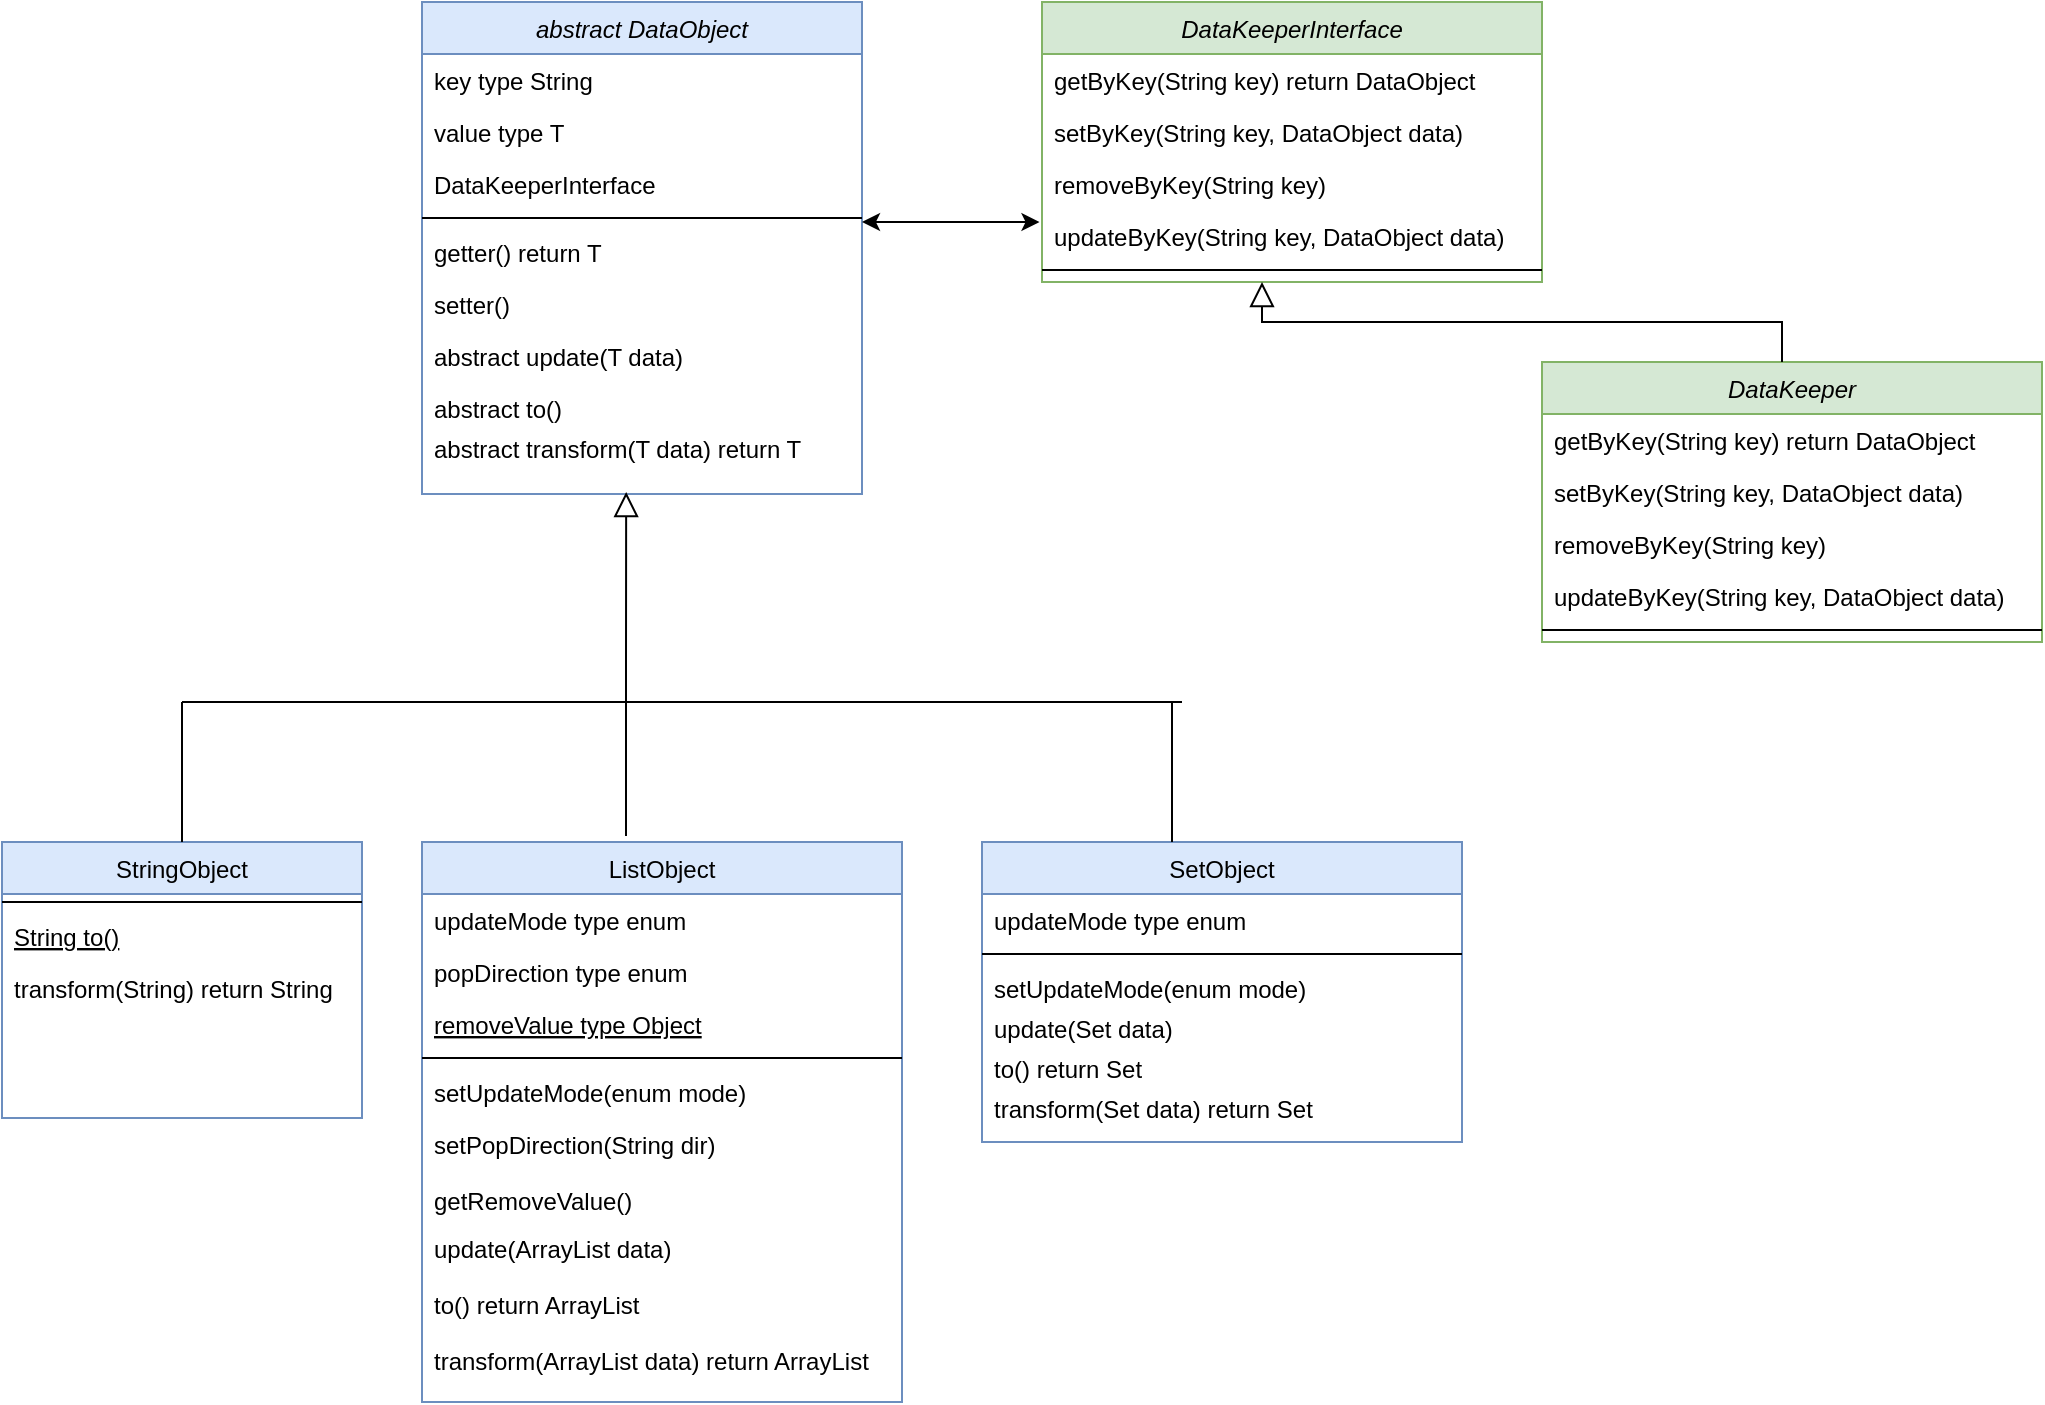 <mxfile version="13.1.1" type="device"><diagram id="C5RBs43oDa-KdzZeNtuy" name="Page-1"><mxGraphModel dx="868" dy="482" grid="1" gridSize="10" guides="1" tooltips="1" connect="1" arrows="1" fold="1" page="1" pageScale="1" pageWidth="827" pageHeight="1169" math="0" shadow="0"><root><mxCell id="WIyWlLk6GJQsqaUBKTNV-0"/><mxCell id="WIyWlLk6GJQsqaUBKTNV-1" parent="WIyWlLk6GJQsqaUBKTNV-0"/><mxCell id="zkfFHV4jXpPFQw0GAbJ--0" value="abstract DataObject" style="swimlane;fontStyle=2;align=center;verticalAlign=top;childLayout=stackLayout;horizontal=1;startSize=26;horizontalStack=0;resizeParent=1;resizeLast=0;collapsible=1;marginBottom=0;rounded=0;shadow=0;strokeWidth=1;fillColor=#dae8fc;strokeColor=#6c8ebf;" parent="WIyWlLk6GJQsqaUBKTNV-1" vertex="1"><mxGeometry x="220" y="10" width="220" height="246" as="geometry"><mxRectangle x="230" y="140" width="160" height="26" as="alternateBounds"/></mxGeometry></mxCell><mxCell id="zkfFHV4jXpPFQw0GAbJ--1" value="key type String" style="text;align=left;verticalAlign=top;spacingLeft=4;spacingRight=4;overflow=hidden;rotatable=0;points=[[0,0.5],[1,0.5]];portConstraint=eastwest;" parent="zkfFHV4jXpPFQw0GAbJ--0" vertex="1"><mxGeometry y="26" width="220" height="26" as="geometry"/></mxCell><mxCell id="zkfFHV4jXpPFQw0GAbJ--2" value="value type T" style="text;align=left;verticalAlign=top;spacingLeft=4;spacingRight=4;overflow=hidden;rotatable=0;points=[[0,0.5],[1,0.5]];portConstraint=eastwest;rounded=0;shadow=0;html=0;" parent="zkfFHV4jXpPFQw0GAbJ--0" vertex="1"><mxGeometry y="52" width="220" height="26" as="geometry"/></mxCell><mxCell id="zkfFHV4jXpPFQw0GAbJ--3" value="DataKeeperInterface" style="text;align=left;verticalAlign=top;spacingLeft=4;spacingRight=4;overflow=hidden;rotatable=0;points=[[0,0.5],[1,0.5]];portConstraint=eastwest;rounded=0;shadow=0;html=0;" parent="zkfFHV4jXpPFQw0GAbJ--0" vertex="1"><mxGeometry y="78" width="220" height="26" as="geometry"/></mxCell><mxCell id="zkfFHV4jXpPFQw0GAbJ--4" value="" style="line;html=1;strokeWidth=1;align=left;verticalAlign=middle;spacingTop=-1;spacingLeft=3;spacingRight=3;rotatable=0;labelPosition=right;points=[];portConstraint=eastwest;" parent="zkfFHV4jXpPFQw0GAbJ--0" vertex="1"><mxGeometry y="104" width="220" height="8" as="geometry"/></mxCell><mxCell id="zkfFHV4jXpPFQw0GAbJ--5" value="getter() return T" style="text;align=left;verticalAlign=top;spacingLeft=4;spacingRight=4;overflow=hidden;rotatable=0;points=[[0,0.5],[1,0.5]];portConstraint=eastwest;" parent="zkfFHV4jXpPFQw0GAbJ--0" vertex="1"><mxGeometry y="112" width="220" height="26" as="geometry"/></mxCell><mxCell id="mHUQNad-8mfc0bdLg3O_-1" value="setter()" style="text;align=left;verticalAlign=top;spacingLeft=4;spacingRight=4;overflow=hidden;rotatable=0;points=[[0,0.5],[1,0.5]];portConstraint=eastwest;" vertex="1" parent="zkfFHV4jXpPFQw0GAbJ--0"><mxGeometry y="138" width="220" height="26" as="geometry"/></mxCell><mxCell id="mHUQNad-8mfc0bdLg3O_-0" value="abstract update(T data)&#10;" style="text;align=left;verticalAlign=top;spacingLeft=4;spacingRight=4;overflow=hidden;rotatable=0;points=[[0,0.5],[1,0.5]];portConstraint=eastwest;" vertex="1" parent="zkfFHV4jXpPFQw0GAbJ--0"><mxGeometry y="164" width="220" height="82" as="geometry"/></mxCell><mxCell id="mHUQNad-8mfc0bdLg3O_-2" value="abstract to()" style="text;align=left;verticalAlign=top;spacingLeft=4;spacingRight=4;overflow=hidden;rotatable=0;points=[[0,0.5],[1,0.5]];portConstraint=eastwest;" vertex="1" parent="WIyWlLk6GJQsqaUBKTNV-1"><mxGeometry x="220" y="200" width="160" height="26" as="geometry"/></mxCell><mxCell id="mHUQNad-8mfc0bdLg3O_-3" value="abstract transform(T data) return T" style="text;align=left;verticalAlign=top;spacingLeft=4;spacingRight=4;overflow=hidden;rotatable=0;points=[[0,0.5],[1,0.5]];portConstraint=eastwest;" vertex="1" parent="WIyWlLk6GJQsqaUBKTNV-1"><mxGeometry x="220" y="220" width="220" height="26" as="geometry"/></mxCell><mxCell id="zkfFHV4jXpPFQw0GAbJ--6" value="StringObject" style="swimlane;fontStyle=0;align=center;verticalAlign=top;childLayout=stackLayout;horizontal=1;startSize=26;horizontalStack=0;resizeParent=1;resizeLast=0;collapsible=1;marginBottom=0;rounded=0;shadow=0;strokeWidth=1;fillColor=#dae8fc;strokeColor=#6c8ebf;swimlaneFillColor=#ffffff;" parent="WIyWlLk6GJQsqaUBKTNV-1" vertex="1"><mxGeometry x="10" y="430" width="180" height="138" as="geometry"><mxRectangle x="130" y="380" width="160" height="26" as="alternateBounds"/></mxGeometry></mxCell><mxCell id="zkfFHV4jXpPFQw0GAbJ--9" value="" style="line;html=1;strokeWidth=1;align=left;verticalAlign=middle;spacingTop=-1;spacingLeft=3;spacingRight=3;rotatable=0;labelPosition=right;points=[];portConstraint=eastwest;" parent="zkfFHV4jXpPFQw0GAbJ--6" vertex="1"><mxGeometry y="26" width="180" height="8" as="geometry"/></mxCell><mxCell id="zkfFHV4jXpPFQw0GAbJ--10" value="String to()" style="text;align=left;verticalAlign=top;spacingLeft=4;spacingRight=4;overflow=hidden;rotatable=0;points=[[0,0.5],[1,0.5]];portConstraint=eastwest;fontStyle=4" parent="zkfFHV4jXpPFQw0GAbJ--6" vertex="1"><mxGeometry y="34" width="180" height="26" as="geometry"/></mxCell><mxCell id="zkfFHV4jXpPFQw0GAbJ--11" value="transform(String) return String" style="text;align=left;verticalAlign=top;spacingLeft=4;spacingRight=4;overflow=hidden;rotatable=0;points=[[0,0.5],[1,0.5]];portConstraint=eastwest;" parent="zkfFHV4jXpPFQw0GAbJ--6" vertex="1"><mxGeometry y="60" width="180" height="26" as="geometry"/></mxCell><mxCell id="mHUQNad-8mfc0bdLg3O_-33" value="DataKeeperInterface" style="swimlane;fontStyle=2;align=center;verticalAlign=top;childLayout=stackLayout;horizontal=1;startSize=26;horizontalStack=0;resizeParent=1;resizeLast=0;collapsible=1;marginBottom=0;rounded=0;shadow=0;strokeWidth=1;fillColor=#d5e8d4;strokeColor=#82b366;" vertex="1" parent="WIyWlLk6GJQsqaUBKTNV-1"><mxGeometry x="530" y="10" width="250" height="140" as="geometry"><mxRectangle x="230" y="140" width="160" height="26" as="alternateBounds"/></mxGeometry></mxCell><mxCell id="mHUQNad-8mfc0bdLg3O_-34" value="getByKey(String key) return DataObject" style="text;align=left;verticalAlign=top;spacingLeft=4;spacingRight=4;overflow=hidden;rotatable=0;points=[[0,0.5],[1,0.5]];portConstraint=eastwest;" vertex="1" parent="mHUQNad-8mfc0bdLg3O_-33"><mxGeometry y="26" width="250" height="26" as="geometry"/></mxCell><mxCell id="mHUQNad-8mfc0bdLg3O_-35" value="setByKey(String key, DataObject data)" style="text;align=left;verticalAlign=top;spacingLeft=4;spacingRight=4;overflow=hidden;rotatable=0;points=[[0,0.5],[1,0.5]];portConstraint=eastwest;rounded=0;shadow=0;html=0;" vertex="1" parent="mHUQNad-8mfc0bdLg3O_-33"><mxGeometry y="52" width="250" height="26" as="geometry"/></mxCell><mxCell id="mHUQNad-8mfc0bdLg3O_-36" value="removeByKey(String key)" style="text;align=left;verticalAlign=top;spacingLeft=4;spacingRight=4;overflow=hidden;rotatable=0;points=[[0,0.5],[1,0.5]];portConstraint=eastwest;rounded=0;shadow=0;html=0;" vertex="1" parent="mHUQNad-8mfc0bdLg3O_-33"><mxGeometry y="78" width="250" height="26" as="geometry"/></mxCell><mxCell id="mHUQNad-8mfc0bdLg3O_-38" value="updateByKey(String key, DataObject data)" style="text;align=left;verticalAlign=top;spacingLeft=4;spacingRight=4;overflow=hidden;rotatable=0;points=[[0,0.5],[1,0.5]];portConstraint=eastwest;" vertex="1" parent="mHUQNad-8mfc0bdLg3O_-33"><mxGeometry y="104" width="250" height="26" as="geometry"/></mxCell><mxCell id="mHUQNad-8mfc0bdLg3O_-37" value="" style="line;html=1;strokeWidth=1;align=left;verticalAlign=middle;spacingTop=-1;spacingLeft=3;spacingRight=3;rotatable=0;labelPosition=right;points=[];portConstraint=eastwest;" vertex="1" parent="mHUQNad-8mfc0bdLg3O_-33"><mxGeometry y="130" width="250" height="8" as="geometry"/></mxCell><mxCell id="mHUQNad-8mfc0bdLg3O_-4" value="ListObject" style="swimlane;fontStyle=0;align=center;verticalAlign=top;childLayout=stackLayout;horizontal=1;startSize=26;horizontalStack=0;resizeParent=1;resizeLast=0;collapsible=1;marginBottom=0;rounded=0;shadow=0;strokeWidth=1;fillColor=#dae8fc;strokeColor=#6c8ebf;" vertex="1" parent="WIyWlLk6GJQsqaUBKTNV-1"><mxGeometry x="220" y="430" width="240" height="280" as="geometry"><mxRectangle x="130" y="380" width="160" height="26" as="alternateBounds"/></mxGeometry></mxCell><mxCell id="mHUQNad-8mfc0bdLg3O_-5" value="updateMode type enum" style="text;align=left;verticalAlign=top;spacingLeft=4;spacingRight=4;overflow=hidden;rotatable=0;points=[[0,0.5],[1,0.5]];portConstraint=eastwest;" vertex="1" parent="mHUQNad-8mfc0bdLg3O_-4"><mxGeometry y="26" width="240" height="26" as="geometry"/></mxCell><mxCell id="mHUQNad-8mfc0bdLg3O_-6" value="popDirection type enum" style="text;align=left;verticalAlign=top;spacingLeft=4;spacingRight=4;overflow=hidden;rotatable=0;points=[[0,0.5],[1,0.5]];portConstraint=eastwest;rounded=0;shadow=0;html=0;" vertex="1" parent="mHUQNad-8mfc0bdLg3O_-4"><mxGeometry y="52" width="240" height="26" as="geometry"/></mxCell><mxCell id="mHUQNad-8mfc0bdLg3O_-8" value="removeValue type Object" style="text;align=left;verticalAlign=top;spacingLeft=4;spacingRight=4;overflow=hidden;rotatable=0;points=[[0,0.5],[1,0.5]];portConstraint=eastwest;fontStyle=4" vertex="1" parent="mHUQNad-8mfc0bdLg3O_-4"><mxGeometry y="78" width="240" height="26" as="geometry"/></mxCell><mxCell id="mHUQNad-8mfc0bdLg3O_-7" value="" style="line;html=1;strokeWidth=1;align=left;verticalAlign=middle;spacingTop=-1;spacingLeft=3;spacingRight=3;rotatable=0;labelPosition=right;points=[];portConstraint=eastwest;" vertex="1" parent="mHUQNad-8mfc0bdLg3O_-4"><mxGeometry y="104" width="240" height="8" as="geometry"/></mxCell><mxCell id="mHUQNad-8mfc0bdLg3O_-9" value="setUpdateMode(enum mode)" style="text;align=left;verticalAlign=top;spacingLeft=4;spacingRight=4;overflow=hidden;rotatable=0;points=[[0,0.5],[1,0.5]];portConstraint=eastwest;" vertex="1" parent="mHUQNad-8mfc0bdLg3O_-4"><mxGeometry y="112" width="240" height="28" as="geometry"/></mxCell><mxCell id="mHUQNad-8mfc0bdLg3O_-11" value="setPopDirection(String dir)" style="text;align=left;verticalAlign=top;spacingLeft=4;spacingRight=4;overflow=hidden;rotatable=0;points=[[0,0.5],[1,0.5]];portConstraint=eastwest;" vertex="1" parent="WIyWlLk6GJQsqaUBKTNV-1"><mxGeometry x="220" y="568" width="160" height="28" as="geometry"/></mxCell><mxCell id="mHUQNad-8mfc0bdLg3O_-12" value="getRemoveValue() " style="text;align=left;verticalAlign=top;spacingLeft=4;spacingRight=4;overflow=hidden;rotatable=0;points=[[0,0.5],[1,0.5]];portConstraint=eastwest;" vertex="1" parent="WIyWlLk6GJQsqaUBKTNV-1"><mxGeometry x="220" y="596" width="160" height="28" as="geometry"/></mxCell><mxCell id="mHUQNad-8mfc0bdLg3O_-13" value="update(ArrayList data)" style="text;align=left;verticalAlign=top;spacingLeft=4;spacingRight=4;overflow=hidden;rotatable=0;points=[[0,0.5],[1,0.5]];portConstraint=eastwest;" vertex="1" parent="WIyWlLk6GJQsqaUBKTNV-1"><mxGeometry x="220" y="620" width="160" height="28" as="geometry"/></mxCell><mxCell id="mHUQNad-8mfc0bdLg3O_-14" value="to() return ArrayList" style="text;align=left;verticalAlign=top;spacingLeft=4;spacingRight=4;overflow=hidden;rotatable=0;points=[[0,0.5],[1,0.5]];portConstraint=eastwest;" vertex="1" parent="WIyWlLk6GJQsqaUBKTNV-1"><mxGeometry x="220" y="648" width="160" height="28" as="geometry"/></mxCell><mxCell id="mHUQNad-8mfc0bdLg3O_-51" value="DataKeeper" style="swimlane;fontStyle=2;align=center;verticalAlign=top;childLayout=stackLayout;horizontal=1;startSize=26;horizontalStack=0;resizeParent=1;resizeLast=0;collapsible=1;marginBottom=0;rounded=0;shadow=0;strokeWidth=1;fillColor=#d5e8d4;strokeColor=#82b366;" vertex="1" parent="WIyWlLk6GJQsqaUBKTNV-1"><mxGeometry x="780" y="190" width="250" height="140" as="geometry"><mxRectangle x="230" y="140" width="160" height="26" as="alternateBounds"/></mxGeometry></mxCell><mxCell id="mHUQNad-8mfc0bdLg3O_-52" value="getByKey(String key) return DataObject" style="text;align=left;verticalAlign=top;spacingLeft=4;spacingRight=4;overflow=hidden;rotatable=0;points=[[0,0.5],[1,0.5]];portConstraint=eastwest;" vertex="1" parent="mHUQNad-8mfc0bdLg3O_-51"><mxGeometry y="26" width="250" height="26" as="geometry"/></mxCell><mxCell id="mHUQNad-8mfc0bdLg3O_-53" value="setByKey(String key, DataObject data)" style="text;align=left;verticalAlign=top;spacingLeft=4;spacingRight=4;overflow=hidden;rotatable=0;points=[[0,0.5],[1,0.5]];portConstraint=eastwest;rounded=0;shadow=0;html=0;" vertex="1" parent="mHUQNad-8mfc0bdLg3O_-51"><mxGeometry y="52" width="250" height="26" as="geometry"/></mxCell><mxCell id="mHUQNad-8mfc0bdLg3O_-54" value="removeByKey(String key)" style="text;align=left;verticalAlign=top;spacingLeft=4;spacingRight=4;overflow=hidden;rotatable=0;points=[[0,0.5],[1,0.5]];portConstraint=eastwest;rounded=0;shadow=0;html=0;" vertex="1" parent="mHUQNad-8mfc0bdLg3O_-51"><mxGeometry y="78" width="250" height="26" as="geometry"/></mxCell><mxCell id="mHUQNad-8mfc0bdLg3O_-55" value="updateByKey(String key, DataObject data)" style="text;align=left;verticalAlign=top;spacingLeft=4;spacingRight=4;overflow=hidden;rotatable=0;points=[[0,0.5],[1,0.5]];portConstraint=eastwest;" vertex="1" parent="mHUQNad-8mfc0bdLg3O_-51"><mxGeometry y="104" width="250" height="26" as="geometry"/></mxCell><mxCell id="mHUQNad-8mfc0bdLg3O_-56" value="" style="line;html=1;strokeWidth=1;align=left;verticalAlign=middle;spacingTop=-1;spacingLeft=3;spacingRight=3;rotatable=0;labelPosition=right;points=[];portConstraint=eastwest;" vertex="1" parent="mHUQNad-8mfc0bdLg3O_-51"><mxGeometry y="130" width="250" height="8" as="geometry"/></mxCell><mxCell id="mHUQNad-8mfc0bdLg3O_-15" value="transform(ArrayList data) return ArrayList" style="text;align=left;verticalAlign=top;spacingLeft=4;spacingRight=4;overflow=hidden;rotatable=0;points=[[0,0.5],[1,0.5]];portConstraint=eastwest;" vertex="1" parent="WIyWlLk6GJQsqaUBKTNV-1"><mxGeometry x="220" y="676" width="250" height="28" as="geometry"/></mxCell><mxCell id="mHUQNad-8mfc0bdLg3O_-16" value="" style="endArrow=block;endSize=10;endFill=0;shadow=0;strokeWidth=1;rounded=0;edgeStyle=elbowEdgeStyle;elbow=vertical;entryX=0.464;entryY=0.988;entryDx=0;entryDy=0;entryPerimeter=0;" edge="1" parent="WIyWlLk6GJQsqaUBKTNV-1" target="mHUQNad-8mfc0bdLg3O_-0"><mxGeometry width="160" relative="1" as="geometry"><mxPoint x="322" y="427" as="sourcePoint"/><mxPoint x="330.98" y="269.034" as="targetPoint"/></mxGeometry></mxCell><mxCell id="mHUQNad-8mfc0bdLg3O_-17" value="" style="endArrow=none;html=1;" edge="1" parent="WIyWlLk6GJQsqaUBKTNV-1"><mxGeometry width="50" height="50" relative="1" as="geometry"><mxPoint x="100" y="430" as="sourcePoint"/><mxPoint x="100" y="360" as="targetPoint"/></mxGeometry></mxCell><mxCell id="mHUQNad-8mfc0bdLg3O_-18" value="" style="endArrow=none;html=1;" edge="1" parent="WIyWlLk6GJQsqaUBKTNV-1"><mxGeometry width="50" height="50" relative="1" as="geometry"><mxPoint x="100" y="360" as="sourcePoint"/><mxPoint x="320" y="360" as="targetPoint"/></mxGeometry></mxCell><mxCell id="mHUQNad-8mfc0bdLg3O_-27" value="update(Set data)" style="text;align=left;verticalAlign=top;spacingLeft=4;spacingRight=4;overflow=hidden;rotatable=0;points=[[0,0.5],[1,0.5]];portConstraint=eastwest;" vertex="1" parent="WIyWlLk6GJQsqaUBKTNV-1"><mxGeometry x="500" y="510" width="160" height="28" as="geometry"/></mxCell><mxCell id="mHUQNad-8mfc0bdLg3O_-28" value="to() return Set" style="text;align=left;verticalAlign=top;spacingLeft=4;spacingRight=4;overflow=hidden;rotatable=0;points=[[0,0.5],[1,0.5]];portConstraint=eastwest;" vertex="1" parent="WIyWlLk6GJQsqaUBKTNV-1"><mxGeometry x="500" y="530" width="160" height="28" as="geometry"/></mxCell><mxCell id="mHUQNad-8mfc0bdLg3O_-29" value="transform(Set data) return Set" style="text;align=left;verticalAlign=top;spacingLeft=4;spacingRight=4;overflow=hidden;rotatable=0;points=[[0,0.5],[1,0.5]];portConstraint=eastwest;" vertex="1" parent="WIyWlLk6GJQsqaUBKTNV-1"><mxGeometry x="500" y="550" width="250" height="28" as="geometry"/></mxCell><mxCell id="mHUQNad-8mfc0bdLg3O_-19" value="SetObject" style="swimlane;fontStyle=0;align=center;verticalAlign=top;childLayout=stackLayout;horizontal=1;startSize=26;horizontalStack=0;resizeParent=1;resizeLast=0;collapsible=1;marginBottom=0;rounded=0;shadow=0;strokeWidth=1;fillColor=#dae8fc;strokeColor=#6c8ebf;" vertex="1" parent="WIyWlLk6GJQsqaUBKTNV-1"><mxGeometry x="500" y="430" width="240" height="150" as="geometry"><mxRectangle x="130" y="380" width="160" height="26" as="alternateBounds"/></mxGeometry></mxCell><mxCell id="mHUQNad-8mfc0bdLg3O_-20" value="updateMode type enum" style="text;align=left;verticalAlign=top;spacingLeft=4;spacingRight=4;overflow=hidden;rotatable=0;points=[[0,0.5],[1,0.5]];portConstraint=eastwest;" vertex="1" parent="mHUQNad-8mfc0bdLg3O_-19"><mxGeometry y="26" width="240" height="26" as="geometry"/></mxCell><mxCell id="mHUQNad-8mfc0bdLg3O_-23" value="" style="line;html=1;strokeWidth=1;align=left;verticalAlign=middle;spacingTop=-1;spacingLeft=3;spacingRight=3;rotatable=0;labelPosition=right;points=[];portConstraint=eastwest;" vertex="1" parent="mHUQNad-8mfc0bdLg3O_-19"><mxGeometry y="52" width="240" height="8" as="geometry"/></mxCell><mxCell id="mHUQNad-8mfc0bdLg3O_-24" value="setUpdateMode(enum mode)" style="text;align=left;verticalAlign=top;spacingLeft=4;spacingRight=4;overflow=hidden;rotatable=0;points=[[0,0.5],[1,0.5]];portConstraint=eastwest;" vertex="1" parent="mHUQNad-8mfc0bdLg3O_-19"><mxGeometry y="60" width="240" height="28" as="geometry"/></mxCell><mxCell id="mHUQNad-8mfc0bdLg3O_-30" value="" style="endArrow=none;html=1;" edge="1" parent="WIyWlLk6GJQsqaUBKTNV-1"><mxGeometry width="50" height="50" relative="1" as="geometry"><mxPoint x="595" y="430" as="sourcePoint"/><mxPoint x="595" y="360" as="targetPoint"/></mxGeometry></mxCell><mxCell id="mHUQNad-8mfc0bdLg3O_-31" value="" style="endArrow=none;html=1;" edge="1" parent="WIyWlLk6GJQsqaUBKTNV-1"><mxGeometry width="50" height="50" relative="1" as="geometry"><mxPoint x="320" y="360" as="sourcePoint"/><mxPoint x="600" y="360" as="targetPoint"/></mxGeometry></mxCell><mxCell id="mHUQNad-8mfc0bdLg3O_-41" value="" style="endArrow=classic;startArrow=classic;html=1;entryX=-0.005;entryY=1.231;entryDx=0;entryDy=0;entryPerimeter=0;" edge="1" parent="WIyWlLk6GJQsqaUBKTNV-1" target="mHUQNad-8mfc0bdLg3O_-36"><mxGeometry width="50" height="50" relative="1" as="geometry"><mxPoint x="440" y="120" as="sourcePoint"/><mxPoint x="490" y="70" as="targetPoint"/></mxGeometry></mxCell><mxCell id="mHUQNad-8mfc0bdLg3O_-50" value="" style="endArrow=block;endSize=10;endFill=0;shadow=0;strokeWidth=1;rounded=0;edgeStyle=elbowEdgeStyle;elbow=vertical;exitX=0.5;exitY=0;exitDx=0;exitDy=0;" edge="1" parent="WIyWlLk6GJQsqaUBKTNV-1"><mxGeometry width="160" relative="1" as="geometry"><mxPoint x="900" y="190" as="sourcePoint"/><mxPoint x="640" y="150" as="targetPoint"/></mxGeometry></mxCell></root></mxGraphModel></diagram></mxfile>